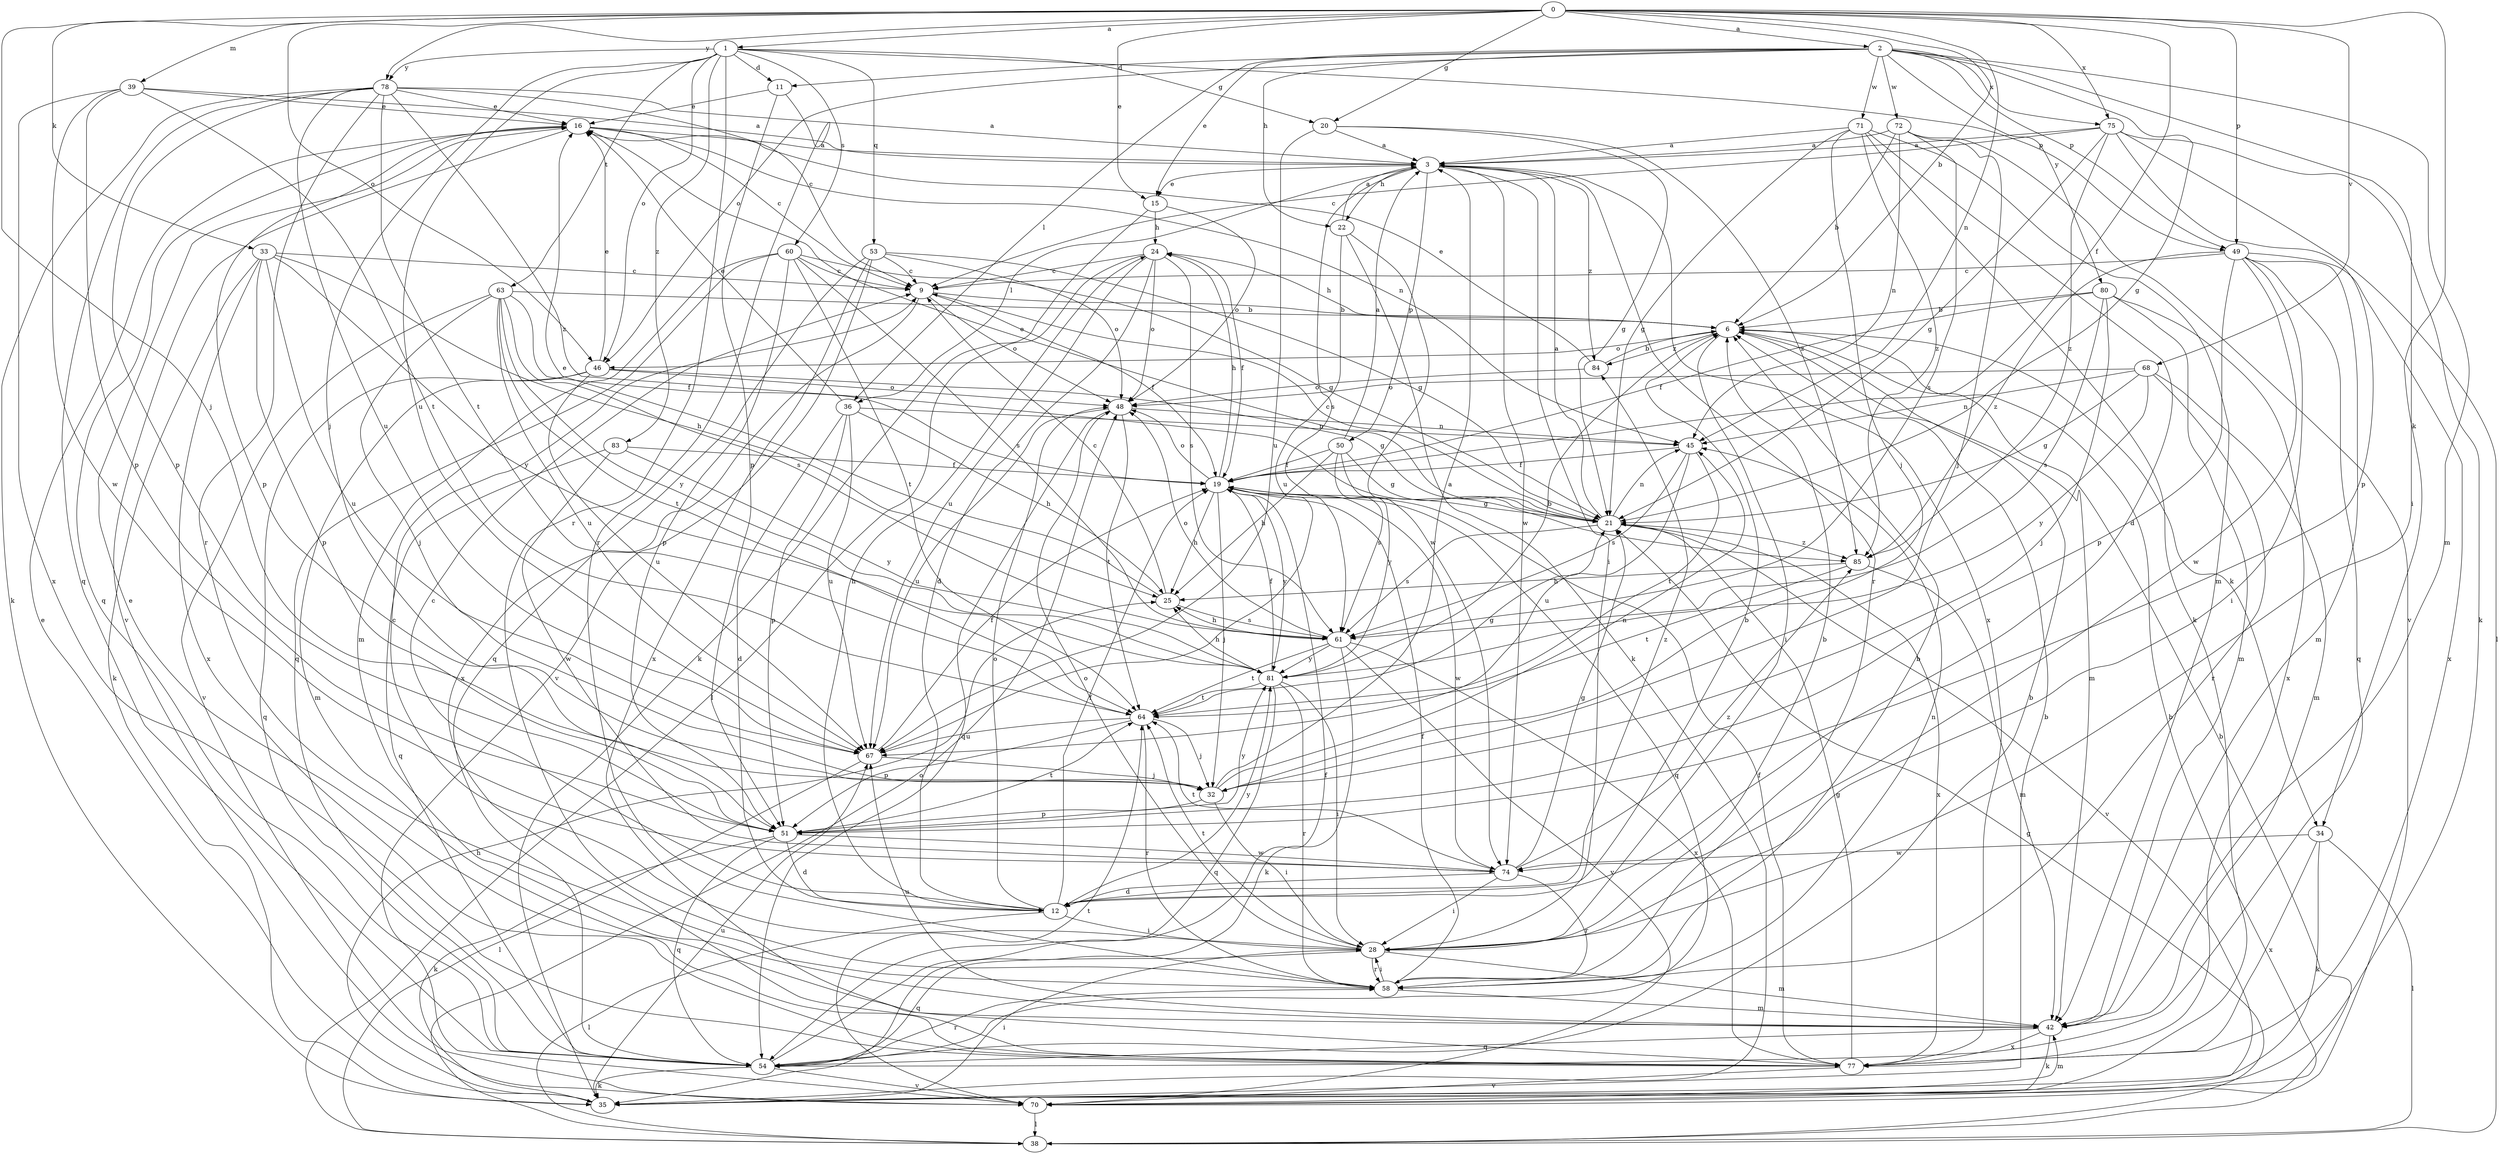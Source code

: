 strict digraph  {
0;
1;
2;
3;
6;
9;
11;
12;
15;
16;
19;
20;
21;
22;
24;
25;
28;
32;
33;
34;
35;
36;
38;
39;
42;
45;
46;
48;
49;
50;
51;
53;
54;
58;
60;
61;
63;
64;
67;
68;
70;
71;
72;
74;
75;
77;
78;
80;
81;
83;
84;
85;
0 -> 1  [label=a];
0 -> 2  [label=a];
0 -> 6  [label=b];
0 -> 15  [label=e];
0 -> 19  [label=f];
0 -> 20  [label=g];
0 -> 32  [label=j];
0 -> 33  [label=k];
0 -> 34  [label=k];
0 -> 39  [label=m];
0 -> 45  [label=n];
0 -> 46  [label=o];
0 -> 49  [label=p];
0 -> 68  [label=v];
0 -> 75  [label=x];
0 -> 78  [label=y];
1 -> 11  [label=d];
1 -> 20  [label=g];
1 -> 32  [label=j];
1 -> 46  [label=o];
1 -> 49  [label=p];
1 -> 53  [label=q];
1 -> 58  [label=r];
1 -> 60  [label=s];
1 -> 63  [label=t];
1 -> 67  [label=u];
1 -> 78  [label=y];
1 -> 83  [label=z];
2 -> 11  [label=d];
2 -> 15  [label=e];
2 -> 21  [label=g];
2 -> 22  [label=h];
2 -> 28  [label=i];
2 -> 36  [label=l];
2 -> 42  [label=m];
2 -> 46  [label=o];
2 -> 49  [label=p];
2 -> 71  [label=w];
2 -> 72  [label=w];
2 -> 75  [label=x];
2 -> 80  [label=y];
3 -> 15  [label=e];
3 -> 22  [label=h];
3 -> 28  [label=i];
3 -> 36  [label=l];
3 -> 50  [label=p];
3 -> 58  [label=r];
3 -> 61  [label=s];
3 -> 74  [label=w];
3 -> 77  [label=x];
3 -> 84  [label=z];
6 -> 24  [label=h];
6 -> 28  [label=i];
6 -> 34  [label=k];
6 -> 42  [label=m];
6 -> 46  [label=o];
6 -> 84  [label=z];
9 -> 6  [label=b];
9 -> 19  [label=f];
9 -> 48  [label=o];
9 -> 77  [label=x];
11 -> 16  [label=e];
11 -> 51  [label=p];
11 -> 58  [label=r];
12 -> 6  [label=b];
12 -> 9  [label=c];
12 -> 19  [label=f];
12 -> 24  [label=h];
12 -> 28  [label=i];
12 -> 38  [label=l];
12 -> 48  [label=o];
12 -> 81  [label=y];
12 -> 84  [label=z];
15 -> 24  [label=h];
15 -> 35  [label=k];
15 -> 48  [label=o];
16 -> 3  [label=a];
16 -> 9  [label=c];
16 -> 45  [label=n];
16 -> 51  [label=p];
16 -> 54  [label=q];
16 -> 70  [label=v];
19 -> 21  [label=g];
19 -> 24  [label=h];
19 -> 25  [label=h];
19 -> 32  [label=j];
19 -> 48  [label=o];
19 -> 54  [label=q];
19 -> 74  [label=w];
19 -> 81  [label=y];
20 -> 3  [label=a];
20 -> 21  [label=g];
20 -> 67  [label=u];
20 -> 85  [label=z];
21 -> 3  [label=a];
21 -> 9  [label=c];
21 -> 16  [label=e];
21 -> 45  [label=n];
21 -> 61  [label=s];
21 -> 70  [label=v];
21 -> 77  [label=x];
21 -> 85  [label=z];
22 -> 3  [label=a];
22 -> 35  [label=k];
22 -> 67  [label=u];
22 -> 74  [label=w];
24 -> 9  [label=c];
24 -> 12  [label=d];
24 -> 19  [label=f];
24 -> 38  [label=l];
24 -> 48  [label=o];
24 -> 61  [label=s];
24 -> 67  [label=u];
25 -> 9  [label=c];
25 -> 16  [label=e];
25 -> 61  [label=s];
28 -> 6  [label=b];
28 -> 9  [label=c];
28 -> 42  [label=m];
28 -> 48  [label=o];
28 -> 54  [label=q];
28 -> 58  [label=r];
28 -> 64  [label=t];
32 -> 3  [label=a];
32 -> 28  [label=i];
32 -> 45  [label=n];
32 -> 51  [label=p];
33 -> 9  [label=c];
33 -> 25  [label=h];
33 -> 35  [label=k];
33 -> 51  [label=p];
33 -> 67  [label=u];
33 -> 77  [label=x];
33 -> 81  [label=y];
34 -> 35  [label=k];
34 -> 38  [label=l];
34 -> 74  [label=w];
34 -> 77  [label=x];
35 -> 6  [label=b];
35 -> 16  [label=e];
35 -> 25  [label=h];
35 -> 28  [label=i];
35 -> 67  [label=u];
36 -> 12  [label=d];
36 -> 16  [label=e];
36 -> 25  [label=h];
36 -> 45  [label=n];
36 -> 51  [label=p];
36 -> 67  [label=u];
38 -> 6  [label=b];
38 -> 21  [label=g];
38 -> 48  [label=o];
39 -> 3  [label=a];
39 -> 16  [label=e];
39 -> 51  [label=p];
39 -> 64  [label=t];
39 -> 74  [label=w];
39 -> 77  [label=x];
42 -> 35  [label=k];
42 -> 54  [label=q];
42 -> 67  [label=u];
42 -> 77  [label=x];
45 -> 19  [label=f];
45 -> 61  [label=s];
45 -> 64  [label=t];
45 -> 67  [label=u];
46 -> 16  [label=e];
46 -> 21  [label=g];
46 -> 42  [label=m];
46 -> 48  [label=o];
46 -> 54  [label=q];
46 -> 67  [label=u];
48 -> 45  [label=n];
48 -> 54  [label=q];
48 -> 64  [label=t];
48 -> 67  [label=u];
49 -> 9  [label=c];
49 -> 28  [label=i];
49 -> 42  [label=m];
49 -> 51  [label=p];
49 -> 54  [label=q];
49 -> 74  [label=w];
49 -> 77  [label=x];
49 -> 85  [label=z];
50 -> 3  [label=a];
50 -> 19  [label=f];
50 -> 21  [label=g];
50 -> 25  [label=h];
50 -> 61  [label=s];
50 -> 81  [label=y];
51 -> 12  [label=d];
51 -> 35  [label=k];
51 -> 54  [label=q];
51 -> 64  [label=t];
51 -> 74  [label=w];
51 -> 81  [label=y];
53 -> 9  [label=c];
53 -> 21  [label=g];
53 -> 48  [label=o];
53 -> 54  [label=q];
53 -> 70  [label=v];
53 -> 77  [label=x];
54 -> 6  [label=b];
54 -> 19  [label=f];
54 -> 35  [label=k];
54 -> 58  [label=r];
54 -> 70  [label=v];
58 -> 6  [label=b];
58 -> 19  [label=f];
58 -> 28  [label=i];
58 -> 42  [label=m];
58 -> 45  [label=n];
60 -> 9  [label=c];
60 -> 21  [label=g];
60 -> 42  [label=m];
60 -> 51  [label=p];
60 -> 54  [label=q];
60 -> 61  [label=s];
60 -> 64  [label=t];
61 -> 25  [label=h];
61 -> 35  [label=k];
61 -> 48  [label=o];
61 -> 64  [label=t];
61 -> 70  [label=v];
61 -> 77  [label=x];
61 -> 81  [label=y];
63 -> 6  [label=b];
63 -> 19  [label=f];
63 -> 32  [label=j];
63 -> 61  [label=s];
63 -> 64  [label=t];
63 -> 67  [label=u];
63 -> 70  [label=v];
63 -> 81  [label=y];
64 -> 21  [label=g];
64 -> 32  [label=j];
64 -> 51  [label=p];
64 -> 58  [label=r];
64 -> 67  [label=u];
67 -> 19  [label=f];
67 -> 32  [label=j];
67 -> 38  [label=l];
68 -> 21  [label=g];
68 -> 42  [label=m];
68 -> 45  [label=n];
68 -> 48  [label=o];
68 -> 58  [label=r];
68 -> 81  [label=y];
70 -> 6  [label=b];
70 -> 38  [label=l];
70 -> 42  [label=m];
70 -> 64  [label=t];
71 -> 3  [label=a];
71 -> 12  [label=d];
71 -> 21  [label=g];
71 -> 32  [label=j];
71 -> 35  [label=k];
71 -> 42  [label=m];
71 -> 85  [label=z];
72 -> 3  [label=a];
72 -> 6  [label=b];
72 -> 32  [label=j];
72 -> 45  [label=n];
72 -> 61  [label=s];
72 -> 70  [label=v];
74 -> 12  [label=d];
74 -> 21  [label=g];
74 -> 28  [label=i];
74 -> 58  [label=r];
74 -> 64  [label=t];
74 -> 85  [label=z];
75 -> 3  [label=a];
75 -> 9  [label=c];
75 -> 21  [label=g];
75 -> 35  [label=k];
75 -> 38  [label=l];
75 -> 51  [label=p];
75 -> 85  [label=z];
77 -> 16  [label=e];
77 -> 19  [label=f];
77 -> 21  [label=g];
77 -> 70  [label=v];
78 -> 3  [label=a];
78 -> 9  [label=c];
78 -> 16  [label=e];
78 -> 35  [label=k];
78 -> 51  [label=p];
78 -> 54  [label=q];
78 -> 58  [label=r];
78 -> 64  [label=t];
78 -> 67  [label=u];
78 -> 85  [label=z];
80 -> 6  [label=b];
80 -> 19  [label=f];
80 -> 32  [label=j];
80 -> 42  [label=m];
80 -> 61  [label=s];
80 -> 77  [label=x];
81 -> 6  [label=b];
81 -> 19  [label=f];
81 -> 25  [label=h];
81 -> 28  [label=i];
81 -> 54  [label=q];
81 -> 58  [label=r];
81 -> 64  [label=t];
83 -> 19  [label=f];
83 -> 54  [label=q];
83 -> 74  [label=w];
83 -> 81  [label=y];
84 -> 6  [label=b];
84 -> 16  [label=e];
84 -> 48  [label=o];
85 -> 25  [label=h];
85 -> 42  [label=m];
85 -> 64  [label=t];
}
